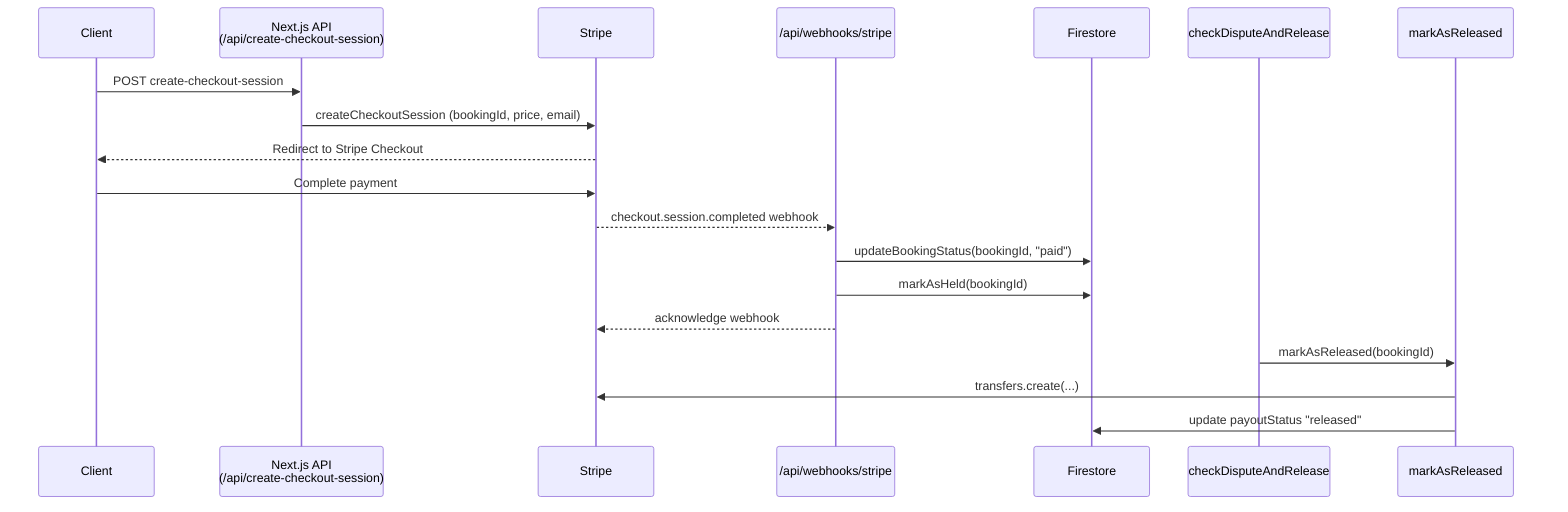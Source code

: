sequenceDiagram
    participant Client
    participant API as Next.js API<br/>(/api/create-checkout-session)
    participant Stripe
    participant Webhook as /api/webhooks/stripe
    participant DB as Firestore
    participant DisputeCheck as checkDisputeAndRelease
    participant ReleaseFunc as markAsReleased

    Client->>API: POST create-checkout-session
    API->>Stripe: createCheckoutSession (bookingId, price, email)
    Stripe-->>Client: Redirect to Stripe Checkout
    Client->>Stripe: Complete payment
    Stripe-->>Webhook: checkout.session.completed webhook
    Webhook->>DB: updateBookingStatus(bookingId, "paid")
    Webhook->>DB: markAsHeld(bookingId)
    Webhook-->>Stripe: acknowledge webhook
    DisputeCheck->>ReleaseFunc: markAsReleased(bookingId)
    ReleaseFunc->>Stripe: transfers.create(...)
    ReleaseFunc->>DB: update payoutStatus "released"